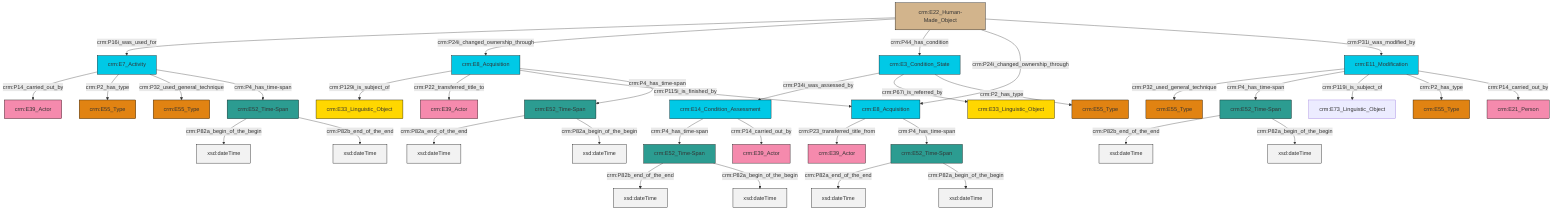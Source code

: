 graph TD
classDef Literal fill:#f2f2f2,stroke:#000000;
classDef CRM_Entity fill:#FFFFFF,stroke:#000000;
classDef Temporal_Entity fill:#00C9E6, stroke:#000000;
classDef Type fill:#E18312, stroke:#000000;
classDef Time-Span fill:#2C9C91, stroke:#000000;
classDef Appellation fill:#FFEB7F, stroke:#000000;
classDef Place fill:#008836, stroke:#000000;
classDef Persistent_Item fill:#B266B2, stroke:#000000;
classDef Conceptual_Object fill:#FFD700, stroke:#000000;
classDef Physical_Thing fill:#D2B48C, stroke:#000000;
classDef Actor fill:#f58aad, stroke:#000000;
classDef PC_Classes fill:#4ce600, stroke:#000000;
classDef Multi fill:#cccccc,stroke:#000000;

4["crm:E22_Human-Made_Object"]:::Physical_Thing -->|crm:P16i_was_used_for| 5["crm:E7_Activity"]:::Temporal_Entity
6["crm:E52_Time-Span"]:::Time-Span -->|crm:P82b_end_of_the_end| 7[xsd:dateTime]:::Literal
4["crm:E22_Human-Made_Object"]:::Physical_Thing -->|crm:P24i_changed_ownership_through| 8["crm:E8_Acquisition"]:::Temporal_Entity
13["crm:E11_Modification"]:::Temporal_Entity -->|crm:P32_used_general_technique| 14["crm:E55_Type"]:::Type
8["crm:E8_Acquisition"]:::Temporal_Entity -->|crm:P129i_is_subject_of| 15["crm:E33_Linguistic_Object"]:::Conceptual_Object
5["crm:E7_Activity"]:::Temporal_Entity -->|crm:P14_carried_out_by| 16["crm:E39_Actor"]:::Actor
2["crm:E52_Time-Span"]:::Time-Span -->|crm:P82a_end_of_the_end| 18[xsd:dateTime]:::Literal
5["crm:E7_Activity"]:::Temporal_Entity -->|crm:P2_has_type| 19["crm:E55_Type"]:::Type
4["crm:E22_Human-Made_Object"]:::Physical_Thing -->|crm:P44_has_condition| 11["crm:E3_Condition_State"]:::Temporal_Entity
20["crm:E8_Acquisition"]:::Temporal_Entity -->|crm:P23_transferred_title_from| 21["crm:E39_Actor"]:::Actor
26["crm:E52_Time-Span"]:::Time-Span -->|crm:P82a_end_of_the_end| 30[xsd:dateTime]:::Literal
11["crm:E3_Condition_State"]:::Temporal_Entity -->|crm:P34i_was_assessed_by| 32["crm:E14_Condition_Assessment"]:::Temporal_Entity
11["crm:E3_Condition_State"]:::Temporal_Entity -->|crm:P67i_is_referred_by| 22["crm:E33_Linguistic_Object"]:::Conceptual_Object
11["crm:E3_Condition_State"]:::Temporal_Entity -->|crm:P2_has_type| 0["crm:E55_Type"]:::Type
5["crm:E7_Activity"]:::Temporal_Entity -->|crm:P32_used_general_technique| 37["crm:E55_Type"]:::Type
5["crm:E7_Activity"]:::Temporal_Entity -->|crm:P4_has_time-span| 24["crm:E52_Time-Span"]:::Time-Span
26["crm:E52_Time-Span"]:::Time-Span -->|crm:P82a_begin_of_the_begin| 38[xsd:dateTime]:::Literal
40["crm:E52_Time-Span"]:::Time-Span -->|crm:P82b_end_of_the_end| 41[xsd:dateTime]:::Literal
32["crm:E14_Condition_Assessment"]:::Temporal_Entity -->|crm:P4_has_time-span| 40["crm:E52_Time-Span"]:::Time-Span
4["crm:E22_Human-Made_Object"]:::Physical_Thing -->|crm:P24i_changed_ownership_through| 20["crm:E8_Acquisition"]:::Temporal_Entity
2["crm:E52_Time-Span"]:::Time-Span -->|crm:P82a_begin_of_the_begin| 48[xsd:dateTime]:::Literal
13["crm:E11_Modification"]:::Temporal_Entity -->|crm:P4_has_time-span| 6["crm:E52_Time-Span"]:::Time-Span
8["crm:E8_Acquisition"]:::Temporal_Entity -->|crm:P22_transferred_title_to| 49["crm:E39_Actor"]:::Actor
32["crm:E14_Condition_Assessment"]:::Temporal_Entity -->|crm:P14_carried_out_by| 44["crm:E39_Actor"]:::Actor
13["crm:E11_Modification"]:::Temporal_Entity -->|crm:P119i_is_subject_of| 34["crm:E73_Linguistic_Object"]:::Default
6["crm:E52_Time-Span"]:::Time-Span -->|crm:P82a_begin_of_the_begin| 55[xsd:dateTime]:::Literal
13["crm:E11_Modification"]:::Temporal_Entity -->|crm:P2_has_type| 46["crm:E55_Type"]:::Type
13["crm:E11_Modification"]:::Temporal_Entity -->|crm:P14_carried_out_by| 9["crm:E21_Person"]:::Actor
40["crm:E52_Time-Span"]:::Time-Span -->|crm:P82a_begin_of_the_begin| 57[xsd:dateTime]:::Literal
24["crm:E52_Time-Span"]:::Time-Span -->|crm:P82a_begin_of_the_begin| 58[xsd:dateTime]:::Literal
4["crm:E22_Human-Made_Object"]:::Physical_Thing -->|crm:P31i_was_modified_by| 13["crm:E11_Modification"]:::Temporal_Entity
24["crm:E52_Time-Span"]:::Time-Span -->|crm:P82b_end_of_the_end| 59[xsd:dateTime]:::Literal
20["crm:E8_Acquisition"]:::Temporal_Entity -->|crm:P4_has_time-span| 2["crm:E52_Time-Span"]:::Time-Span
8["crm:E8_Acquisition"]:::Temporal_Entity -->|crm:P115i_is_finished_by| 20["crm:E8_Acquisition"]:::Temporal_Entity
8["crm:E8_Acquisition"]:::Temporal_Entity -->|crm:P4_has_time-span| 26["crm:E52_Time-Span"]:::Time-Span